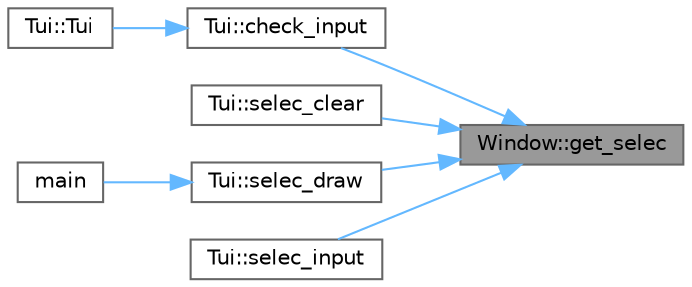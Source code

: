 digraph "Window::get_selec"
{
 // INTERACTIVE_SVG=YES
 // LATEX_PDF_SIZE
  bgcolor="transparent";
  edge [fontname=Helvetica,fontsize=10,labelfontname=Helvetica,labelfontsize=10];
  node [fontname=Helvetica,fontsize=10,shape=box,height=0.2,width=0.4];
  rankdir="RL";
  Node1 [id="Node000001",label="Window::get_selec",height=0.2,width=0.4,color="gray40", fillcolor="grey60", style="filled", fontcolor="black",tooltip=" "];
  Node1 -> Node2 [id="edge1_Node000001_Node000002",dir="back",color="steelblue1",style="solid",tooltip=" "];
  Node2 [id="Node000002",label="Tui::check_input",height=0.2,width=0.4,color="grey40", fillcolor="white", style="filled",URL="$class_tui.html#a64ea0063fbaabc27daaeaa0b7e4052fd",tooltip=" "];
  Node2 -> Node3 [id="edge2_Node000002_Node000003",dir="back",color="steelblue1",style="solid",tooltip=" "];
  Node3 [id="Node000003",label="Tui::Tui",height=0.2,width=0.4,color="grey40", fillcolor="white", style="filled",URL="$class_tui.html#ae6fb70438de516872c9dc55f9f4b4f7c",tooltip=" "];
  Node1 -> Node4 [id="edge3_Node000001_Node000004",dir="back",color="steelblue1",style="solid",tooltip=" "];
  Node4 [id="Node000004",label="Tui::selec_clear",height=0.2,width=0.4,color="grey40", fillcolor="white", style="filled",URL="$class_tui.html#a1943beec5e9afc7546cbe9f402b2ed79",tooltip=" "];
  Node1 -> Node5 [id="edge4_Node000001_Node000005",dir="back",color="steelblue1",style="solid",tooltip=" "];
  Node5 [id="Node000005",label="Tui::selec_draw",height=0.2,width=0.4,color="grey40", fillcolor="white", style="filled",URL="$class_tui.html#a05fe4144399c812358ba3bb2e3f98dc0",tooltip=" "];
  Node5 -> Node6 [id="edge5_Node000005_Node000006",dir="back",color="steelblue1",style="solid",tooltip=" "];
  Node6 [id="Node000006",label="main",height=0.2,width=0.4,color="grey40", fillcolor="white", style="filled",URL="$main_8cpp.html#ae66f6b31b5ad750f1fe042a706a4e3d4",tooltip=" "];
  Node1 -> Node7 [id="edge6_Node000001_Node000007",dir="back",color="steelblue1",style="solid",tooltip=" "];
  Node7 [id="Node000007",label="Tui::selec_input",height=0.2,width=0.4,color="grey40", fillcolor="white", style="filled",URL="$class_tui.html#a56457afea20067ad78a191d7b545aa1b",tooltip=" "];
}
